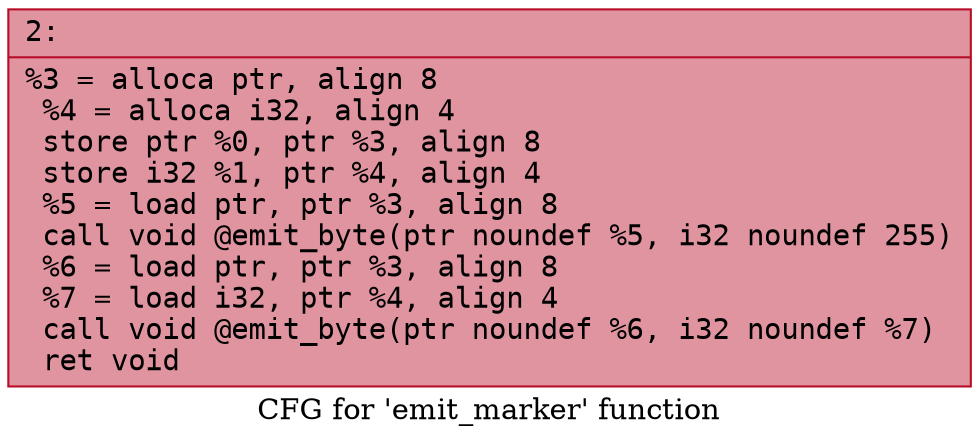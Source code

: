 digraph "CFG for 'emit_marker' function" {
	label="CFG for 'emit_marker' function";

	Node0x600000323a70 [shape=record,color="#b70d28ff", style=filled, fillcolor="#b70d2870" fontname="Courier",label="{2:\l|  %3 = alloca ptr, align 8\l  %4 = alloca i32, align 4\l  store ptr %0, ptr %3, align 8\l  store i32 %1, ptr %4, align 4\l  %5 = load ptr, ptr %3, align 8\l  call void @emit_byte(ptr noundef %5, i32 noundef 255)\l  %6 = load ptr, ptr %3, align 8\l  %7 = load i32, ptr %4, align 4\l  call void @emit_byte(ptr noundef %6, i32 noundef %7)\l  ret void\l}"];
}
